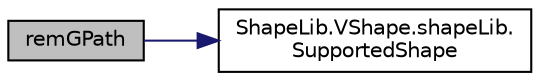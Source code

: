 digraph "remGPath"
{
 // LATEX_PDF_SIZE
  edge [fontname="Helvetica",fontsize="10",labelfontname="Helvetica",labelfontsize="10"];
  node [fontname="Helvetica",fontsize="10",shape=record];
  rankdir="LR";
  Node279 [label="remGPath",height=0.2,width=0.4,color="black", fillcolor="grey75", style="filled", fontcolor="black",tooltip="儲存新繪製的圖形資料"];
  Node279 -> Node280 [color="midnightblue",fontsize="10",style="solid",fontname="Helvetica"];
  Node280 [label="ShapeLib.VShape.shapeLib.\lSupportedShape",height=0.2,width=0.4,color="black", fillcolor="white", style="filled",URL="$classShapeLib_1_1VShape_1_1shapeLib.html#a2351d411700f286075d73bfc5b16ac5a",tooltip="define supported shape"];
}
